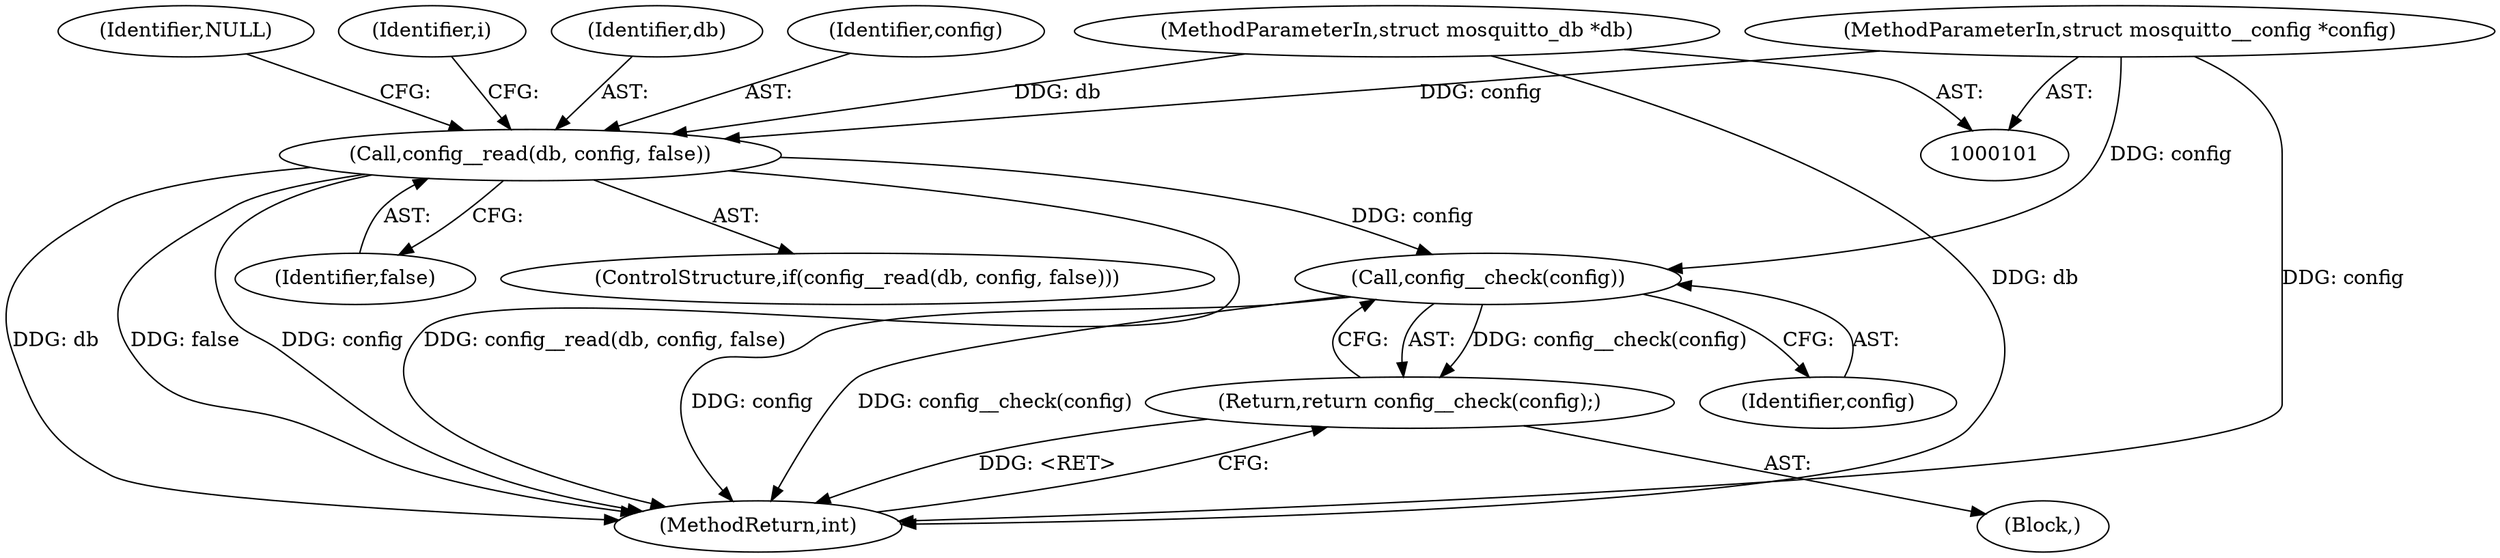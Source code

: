 digraph "0_mosquitto_9097577b49b7fdcf45d30975976dd93808ccc0c4@API" {
"1000151" [label="(Call,config__read(db, config, false))"];
"1000102" [label="(MethodParameterIn,struct mosquitto_db *db)"];
"1000103" [label="(MethodParameterIn,struct mosquitto__config *config)"];
"1000951" [label="(Call,config__check(config))"];
"1000950" [label="(Return,return config__check(config);)"];
"1000157" [label="(Identifier,NULL)"];
"1000951" [label="(Call,config__check(config))"];
"1000154" [label="(Identifier,false)"];
"1000150" [label="(ControlStructure,if(config__read(db, config, false)))"];
"1000171" [label="(Identifier,i)"];
"1000953" [label="(MethodReturn,int)"];
"1000151" [label="(Call,config__read(db, config, false))"];
"1000952" [label="(Identifier,config)"];
"1000152" [label="(Identifier,db)"];
"1000153" [label="(Identifier,config)"];
"1000102" [label="(MethodParameterIn,struct mosquitto_db *db)"];
"1000103" [label="(MethodParameterIn,struct mosquitto__config *config)"];
"1000950" [label="(Return,return config__check(config);)"];
"1000106" [label="(Block,)"];
"1000151" -> "1000150"  [label="AST: "];
"1000151" -> "1000154"  [label="CFG: "];
"1000152" -> "1000151"  [label="AST: "];
"1000153" -> "1000151"  [label="AST: "];
"1000154" -> "1000151"  [label="AST: "];
"1000157" -> "1000151"  [label="CFG: "];
"1000171" -> "1000151"  [label="CFG: "];
"1000151" -> "1000953"  [label="DDG: config__read(db, config, false)"];
"1000151" -> "1000953"  [label="DDG: db"];
"1000151" -> "1000953"  [label="DDG: config"];
"1000151" -> "1000953"  [label="DDG: false"];
"1000102" -> "1000151"  [label="DDG: db"];
"1000103" -> "1000151"  [label="DDG: config"];
"1000151" -> "1000951"  [label="DDG: config"];
"1000102" -> "1000101"  [label="AST: "];
"1000102" -> "1000953"  [label="DDG: db"];
"1000103" -> "1000101"  [label="AST: "];
"1000103" -> "1000953"  [label="DDG: config"];
"1000103" -> "1000951"  [label="DDG: config"];
"1000951" -> "1000950"  [label="AST: "];
"1000951" -> "1000952"  [label="CFG: "];
"1000952" -> "1000951"  [label="AST: "];
"1000950" -> "1000951"  [label="CFG: "];
"1000951" -> "1000953"  [label="DDG: config"];
"1000951" -> "1000953"  [label="DDG: config__check(config)"];
"1000951" -> "1000950"  [label="DDG: config__check(config)"];
"1000950" -> "1000106"  [label="AST: "];
"1000953" -> "1000950"  [label="CFG: "];
"1000950" -> "1000953"  [label="DDG: <RET>"];
}
